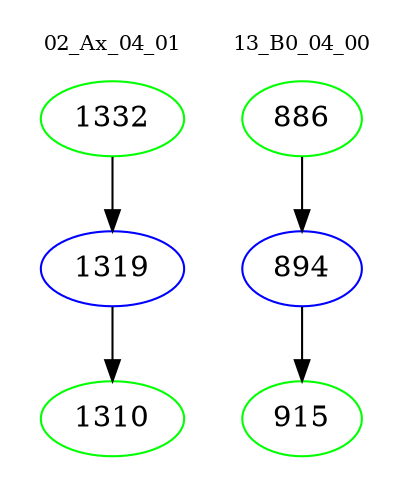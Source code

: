 digraph{
subgraph cluster_0 {
color = white
label = "02_Ax_04_01";
fontsize=10;
T0_1332 [label="1332", color="green"]
T0_1332 -> T0_1319 [color="black"]
T0_1319 [label="1319", color="blue"]
T0_1319 -> T0_1310 [color="black"]
T0_1310 [label="1310", color="green"]
}
subgraph cluster_1 {
color = white
label = "13_B0_04_00";
fontsize=10;
T1_886 [label="886", color="green"]
T1_886 -> T1_894 [color="black"]
T1_894 [label="894", color="blue"]
T1_894 -> T1_915 [color="black"]
T1_915 [label="915", color="green"]
}
}
